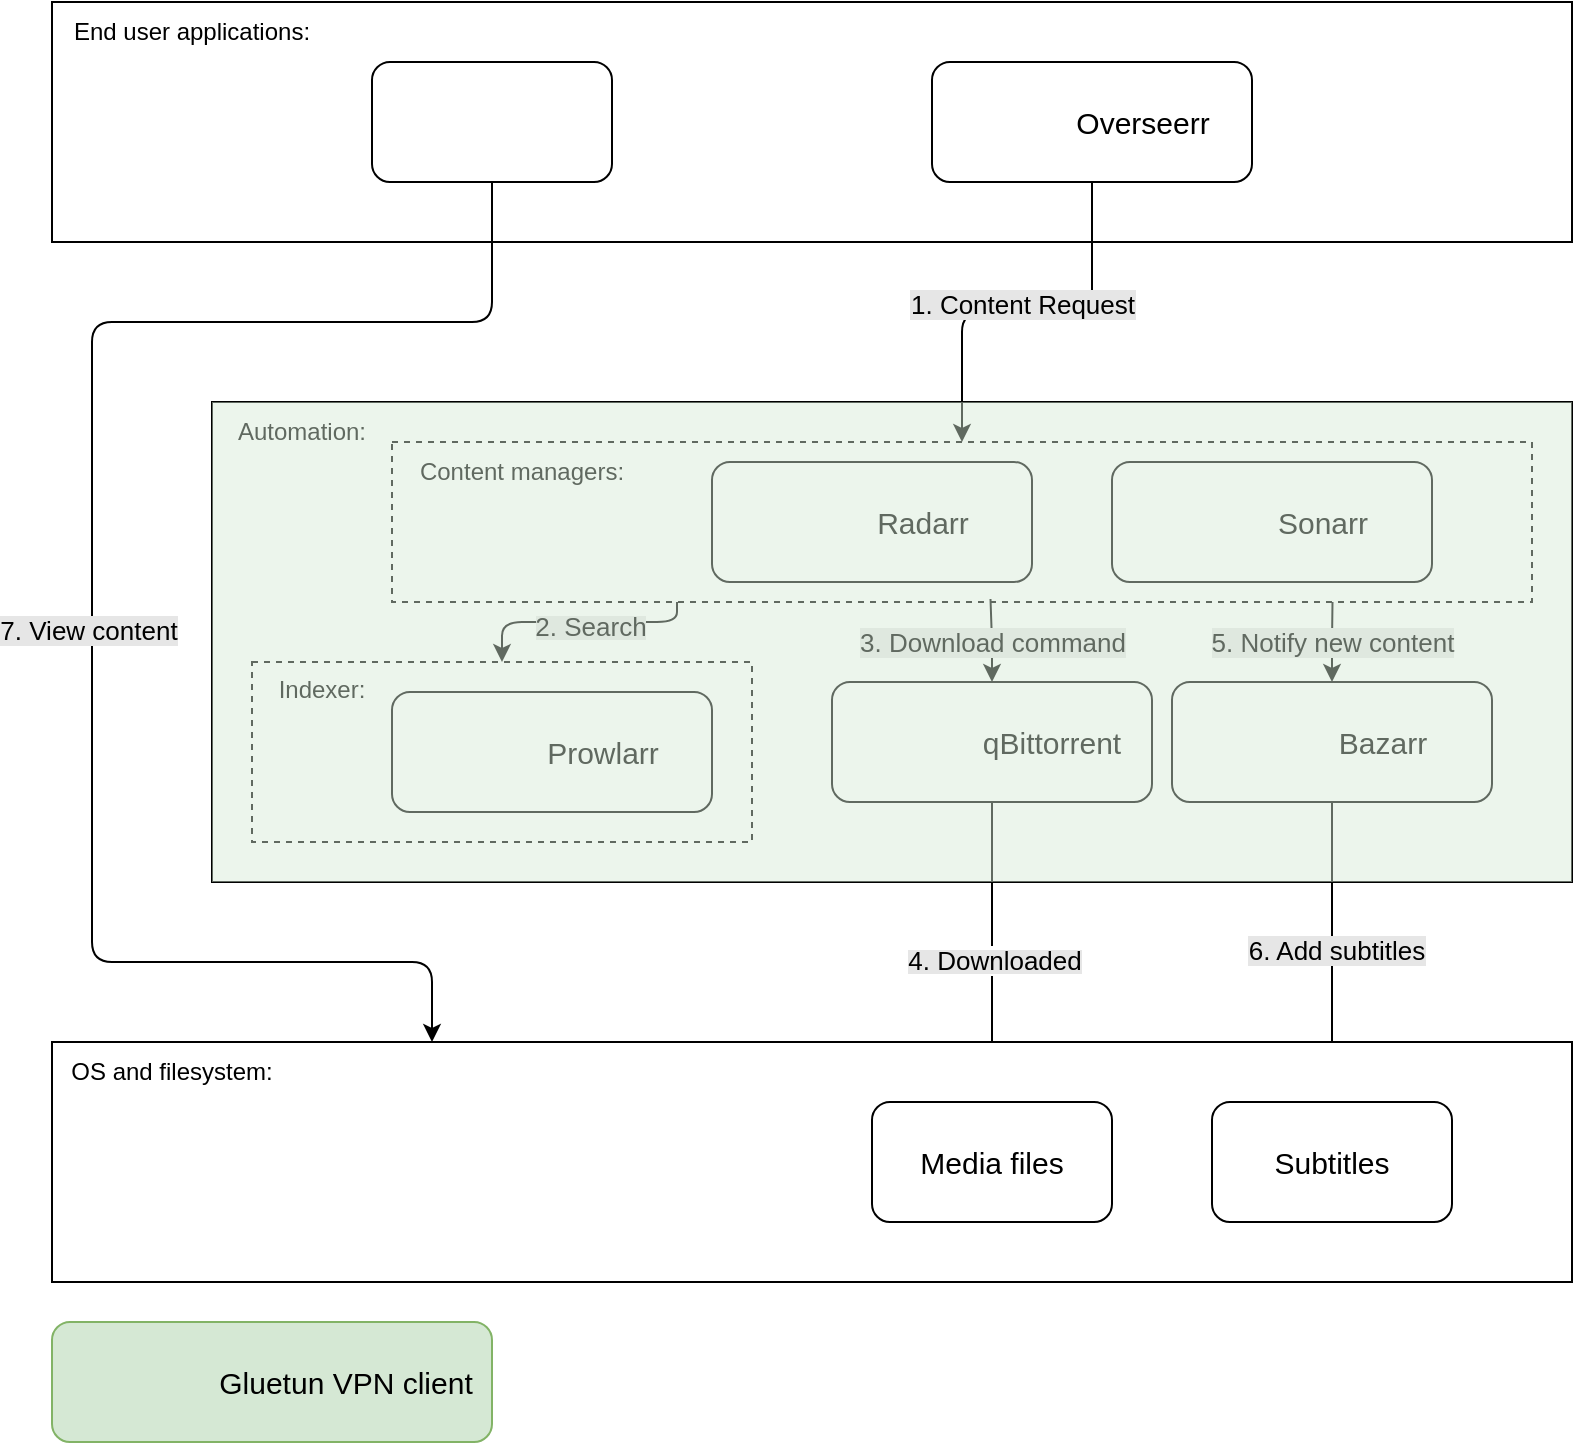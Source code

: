 <mxfile version="23.1.2" type="device">
  <diagram name="Page-1" id="01F0g8O5-JKZQx9Hn2be">
    <mxGraphModel dx="984" dy="564" grid="1" gridSize="10" guides="1" tooltips="1" connect="1" arrows="1" fold="1" page="1" pageScale="1" pageWidth="850" pageHeight="1100" math="0" shadow="0">
      <root>
        <mxCell id="0" />
        <mxCell id="1" parent="0" />
        <mxCell id="PlozlpM_31YKOJltgeHP-27" value="" style="rounded=0;whiteSpace=wrap;html=1;movable=1;resizable=1;rotatable=1;deletable=1;editable=1;locked=0;connectable=1;" parent="1" vertex="1">
          <mxGeometry x="120" y="240" width="680" height="240" as="geometry" />
        </mxCell>
        <mxCell id="PlozlpM_31YKOJltgeHP-59" value="" style="group;movable=1;resizable=1;rotatable=1;deletable=1;editable=1;locked=0;connectable=1;" parent="1" vertex="1" connectable="0">
          <mxGeometry x="40" y="40" width="760" height="120" as="geometry" />
        </mxCell>
        <mxCell id="PlozlpM_31YKOJltgeHP-23" value="" style="rounded=0;whiteSpace=wrap;html=1;" parent="PlozlpM_31YKOJltgeHP-59" vertex="1">
          <mxGeometry width="760" height="120" as="geometry" />
        </mxCell>
        <mxCell id="PlozlpM_31YKOJltgeHP-24" value="End user applications:" style="text;html=1;strokeColor=none;fillColor=none;align=center;verticalAlign=middle;whiteSpace=wrap;rounded=0;" parent="PlozlpM_31YKOJltgeHP-59" vertex="1">
          <mxGeometry width="140" height="30" as="geometry" />
        </mxCell>
        <mxCell id="PlozlpM_31YKOJltgeHP-40" style="edgeStyle=orthogonalEdgeStyle;rounded=1;orthogonalLoop=1;jettySize=auto;html=1;exitX=0.5;exitY=1;exitDx=0;exitDy=0;entryX=0.25;entryY=0;entryDx=0;entryDy=0;curved=0;strokeColor=default;" parent="1" source="PlozlpM_31YKOJltgeHP-1" target="PlozlpM_31YKOJltgeHP-31" edge="1">
          <mxGeometry relative="1" as="geometry">
            <Array as="points">
              <mxPoint x="260" y="200" />
              <mxPoint x="60" y="200" />
              <mxPoint x="60" y="520" />
              <mxPoint x="230" y="520" />
            </Array>
          </mxGeometry>
        </mxCell>
        <mxCell id="PlozlpM_31YKOJltgeHP-57" value="7. View content" style="edgeLabel;html=1;align=center;verticalAlign=middle;resizable=0;points=[];fontSize=13;labelBackgroundColor=#E6E6E6;" parent="PlozlpM_31YKOJltgeHP-40" vertex="1" connectable="0">
          <mxGeometry x="0.06" y="-2" relative="1" as="geometry">
            <mxPoint as="offset" />
          </mxGeometry>
        </mxCell>
        <mxCell id="PlozlpM_31YKOJltgeHP-54" style="edgeStyle=orthogonalEdgeStyle;rounded=1;orthogonalLoop=1;jettySize=auto;html=1;exitX=0.5;exitY=1;exitDx=0;exitDy=0;curved=0;" parent="1" source="PlozlpM_31YKOJltgeHP-3" target="PlozlpM_31YKOJltgeHP-44" edge="1">
          <mxGeometry relative="1" as="geometry">
            <Array as="points" />
          </mxGeometry>
        </mxCell>
        <mxCell id="PlozlpM_31YKOJltgeHP-56" value="1. Content Request" style="edgeLabel;html=1;align=center;verticalAlign=middle;resizable=0;points=[];labelBackgroundColor=#E6E6E6;fontSize=13;" parent="PlozlpM_31YKOJltgeHP-54" vertex="1" connectable="0">
          <mxGeometry x="0.029" y="-4" relative="1" as="geometry">
            <mxPoint as="offset" />
          </mxGeometry>
        </mxCell>
        <mxCell id="PlozlpM_31YKOJltgeHP-51" value="" style="group" parent="1" vertex="1" connectable="0">
          <mxGeometry x="480" y="70" width="160" height="60" as="geometry" />
        </mxCell>
        <mxCell id="PlozlpM_31YKOJltgeHP-63" value="" style="group" parent="PlozlpM_31YKOJltgeHP-51" vertex="1" connectable="0">
          <mxGeometry width="160" height="60" as="geometry" />
        </mxCell>
        <mxCell id="PlozlpM_31YKOJltgeHP-3" value="" style="rounded=1;whiteSpace=wrap;html=1;" parent="PlozlpM_31YKOJltgeHP-63" vertex="1">
          <mxGeometry width="160" height="60" as="geometry" />
        </mxCell>
        <mxCell id="PlozlpM_31YKOJltgeHP-48" value="&lt;font style=&quot;font-size: 15px;&quot;&gt;Overseerr&lt;/font&gt;" style="text;html=1;strokeColor=none;fillColor=none;align=center;verticalAlign=middle;whiteSpace=wrap;rounded=0;" parent="PlozlpM_31YKOJltgeHP-63" vertex="1">
          <mxGeometry x="62.5" y="15" width="85" height="30" as="geometry" />
        </mxCell>
        <mxCell id="PlozlpM_31YKOJltgeHP-4" value="" style="shape=image;verticalLabelPosition=bottom;labelBackgroundColor=default;verticalAlign=top;aspect=fixed;imageAspect=0;image=https://www.myqnap.org/wp-content/uploads/overseerr.png;" parent="PlozlpM_31YKOJltgeHP-63" vertex="1">
          <mxGeometry x="10" y="5" width="50" height="50" as="geometry" />
        </mxCell>
        <mxCell id="PlozlpM_31YKOJltgeHP-26" value="" style="group" parent="1" vertex="1" connectable="0">
          <mxGeometry x="200" y="70" width="120" height="60" as="geometry" />
        </mxCell>
        <mxCell id="PlozlpM_31YKOJltgeHP-1" value="" style="rounded=1;whiteSpace=wrap;html=1;movable=1;resizable=1;rotatable=1;deletable=1;editable=1;locked=0;connectable=1;" parent="PlozlpM_31YKOJltgeHP-26" vertex="1">
          <mxGeometry width="120" height="60" as="geometry" />
        </mxCell>
        <mxCell id="PlozlpM_31YKOJltgeHP-2" value="" style="shape=image;verticalLabelPosition=bottom;labelBackgroundColor=default;verticalAlign=top;aspect=fixed;imageAspect=0;image=https://upload.wikimedia.org/wikipedia/commons/thumb/7/7b/Plex_logo_2022.svg/2560px-Plex_logo_2022.svg.png;movable=1;resizable=1;rotatable=1;deletable=1;editable=1;locked=0;connectable=1;" parent="PlozlpM_31YKOJltgeHP-26" vertex="1">
          <mxGeometry x="16.6" y="10" width="86.8" height="40" as="geometry" />
        </mxCell>
        <mxCell id="PlozlpM_31YKOJltgeHP-69" style="edgeStyle=orthogonalEdgeStyle;rounded=1;orthogonalLoop=1;jettySize=auto;html=1;exitX=0.5;exitY=1;exitDx=0;exitDy=0;entryX=0.5;entryY=0;entryDx=0;entryDy=0;curved=0;" parent="1" source="PlozlpM_31YKOJltgeHP-61" target="PlozlpM_31YKOJltgeHP-38" edge="1">
          <mxGeometry relative="1" as="geometry">
            <Array as="points">
              <mxPoint x="510" y="550" />
              <mxPoint x="510" y="550" />
            </Array>
          </mxGeometry>
        </mxCell>
        <mxCell id="PlozlpM_31YKOJltgeHP-70" value="&lt;span style=&quot;background-color: rgb(230, 230, 230);&quot;&gt;&lt;font style=&quot;font-size: 13px;&quot;&gt;4. Downloaded&lt;/font&gt;&lt;/span&gt;" style="edgeLabel;html=1;align=center;verticalAlign=middle;resizable=0;points=[];" parent="PlozlpM_31YKOJltgeHP-69" vertex="1" connectable="0">
          <mxGeometry x="0.047" y="1" relative="1" as="geometry">
            <mxPoint as="offset" />
          </mxGeometry>
        </mxCell>
        <mxCell id="PlozlpM_31YKOJltgeHP-71" value="" style="group" parent="1" vertex="1" connectable="0">
          <mxGeometry x="600" y="380" width="160" height="60" as="geometry" />
        </mxCell>
        <mxCell id="PlozlpM_31YKOJltgeHP-72" value="" style="rounded=1;whiteSpace=wrap;html=1;" parent="PlozlpM_31YKOJltgeHP-71" vertex="1">
          <mxGeometry width="160" height="60" as="geometry" />
        </mxCell>
        <mxCell id="PlozlpM_31YKOJltgeHP-73" value="&lt;font style=&quot;font-size: 15px;&quot;&gt;Bazarr&lt;/font&gt;" style="text;html=1;strokeColor=none;fillColor=none;align=center;verticalAlign=middle;whiteSpace=wrap;rounded=0;" parent="PlozlpM_31YKOJltgeHP-71" vertex="1">
          <mxGeometry x="62.5" y="15" width="85" height="30" as="geometry" />
        </mxCell>
        <mxCell id="PlozlpM_31YKOJltgeHP-10" value="" style="shape=image;verticalLabelPosition=bottom;labelBackgroundColor=default;verticalAlign=top;aspect=fixed;imageAspect=0;image=https://user-images.githubusercontent.com/26902309/41456760-be00043e-7081-11e8-9646-1b724037b4ff.png;" parent="PlozlpM_31YKOJltgeHP-71" vertex="1">
          <mxGeometry x="12.5" y="5" width="50" height="50" as="geometry" />
        </mxCell>
        <mxCell id="PlozlpM_31YKOJltgeHP-75" style="edgeStyle=orthogonalEdgeStyle;rounded=1;orthogonalLoop=1;jettySize=auto;html=1;exitX=0.5;exitY=1;exitDx=0;exitDy=0;curved=0;" parent="1" source="PlozlpM_31YKOJltgeHP-72" target="PlozlpM_31YKOJltgeHP-39" edge="1">
          <mxGeometry relative="1" as="geometry" />
        </mxCell>
        <mxCell id="PlozlpM_31YKOJltgeHP-77" value="&lt;font style=&quot;font-size: 13px;&quot;&gt;6. Add subtitles&lt;/font&gt;" style="edgeLabel;html=1;align=center;verticalAlign=middle;resizable=0;points=[];labelBackgroundColor=#E6E6E6;" parent="PlozlpM_31YKOJltgeHP-75" vertex="1" connectable="0">
          <mxGeometry x="-0.013" y="2" relative="1" as="geometry">
            <mxPoint as="offset" />
          </mxGeometry>
        </mxCell>
        <mxCell id="PlozlpM_31YKOJltgeHP-97" style="edgeStyle=orthogonalEdgeStyle;rounded=1;orthogonalLoop=1;jettySize=auto;html=1;exitX=0.5;exitY=0;exitDx=0;exitDy=0;entryX=0.825;entryY=1;entryDx=0;entryDy=0;entryPerimeter=0;endArrow=none;endFill=0;startArrow=classic;startFill=1;curved=0;" parent="1" source="PlozlpM_31YKOJltgeHP-72" target="PlozlpM_31YKOJltgeHP-44" edge="1">
          <mxGeometry relative="1" as="geometry" />
        </mxCell>
        <mxCell id="PlozlpM_31YKOJltgeHP-99" value="&lt;font style=&quot;font-size: 13px; background-color: rgb(230, 230, 230);&quot;&gt;5. Notify new content&lt;/font&gt;" style="edgeLabel;html=1;align=center;verticalAlign=middle;resizable=0;points=[];" parent="PlozlpM_31YKOJltgeHP-97" vertex="1" connectable="0">
          <mxGeometry x="-0.082" y="-2" relative="1" as="geometry">
            <mxPoint x="-2" y="-2" as="offset" />
          </mxGeometry>
        </mxCell>
        <mxCell id="PlozlpM_31YKOJltgeHP-31" value="" style="rounded=0;whiteSpace=wrap;html=1;" parent="1" vertex="1">
          <mxGeometry x="40" y="560" width="760" height="120" as="geometry" />
        </mxCell>
        <mxCell id="PlozlpM_31YKOJltgeHP-32" value="OS and filesystem:" style="text;html=1;strokeColor=none;fillColor=none;align=center;verticalAlign=middle;whiteSpace=wrap;rounded=0;" parent="1" vertex="1">
          <mxGeometry x="40" y="560" width="120" height="30" as="geometry" />
        </mxCell>
        <mxCell id="PlozlpM_31YKOJltgeHP-38" value="&lt;font style=&quot;font-size: 15px;&quot;&gt;Media files&lt;/font&gt;" style="rounded=1;whiteSpace=wrap;html=1;" parent="1" vertex="1">
          <mxGeometry x="450" y="590" width="120" height="60" as="geometry" />
        </mxCell>
        <mxCell id="PlozlpM_31YKOJltgeHP-39" value="&lt;font style=&quot;font-size: 15px;&quot;&gt;Subtitles&lt;/font&gt;" style="rounded=1;whiteSpace=wrap;html=1;" parent="1" vertex="1">
          <mxGeometry x="620" y="590" width="120" height="60" as="geometry" />
        </mxCell>
        <mxCell id="PlozlpM_31YKOJltgeHP-28" value="Automation:" style="text;html=1;strokeColor=none;fillColor=none;align=center;verticalAlign=middle;whiteSpace=wrap;rounded=0;" parent="1" vertex="1">
          <mxGeometry x="120" y="240" width="90" height="30" as="geometry" />
        </mxCell>
        <mxCell id="PlozlpM_31YKOJltgeHP-43" value="" style="group" parent="1" vertex="1" connectable="0">
          <mxGeometry x="140" y="370" width="250" height="90" as="geometry" />
        </mxCell>
        <mxCell id="PlozlpM_31YKOJltgeHP-41" value="" style="rounded=0;whiteSpace=wrap;html=1;dashed=1;" parent="PlozlpM_31YKOJltgeHP-43" vertex="1">
          <mxGeometry width="250" height="90" as="geometry" />
        </mxCell>
        <mxCell id="PlozlpM_31YKOJltgeHP-42" value="Indexer:" style="text;html=1;strokeColor=none;fillColor=none;align=center;verticalAlign=middle;whiteSpace=wrap;rounded=0;" parent="PlozlpM_31YKOJltgeHP-43" vertex="1">
          <mxGeometry width="70.0" height="27" as="geometry" />
        </mxCell>
        <mxCell id="PlozlpM_31YKOJltgeHP-78" value="" style="group" parent="PlozlpM_31YKOJltgeHP-43" vertex="1" connectable="0">
          <mxGeometry x="70" y="15" width="160" height="60" as="geometry" />
        </mxCell>
        <mxCell id="PlozlpM_31YKOJltgeHP-88" value="" style="group" parent="PlozlpM_31YKOJltgeHP-78" vertex="1" connectable="0">
          <mxGeometry width="160" height="60" as="geometry" />
        </mxCell>
        <mxCell id="PlozlpM_31YKOJltgeHP-79" value="" style="rounded=1;whiteSpace=wrap;html=1;" parent="PlozlpM_31YKOJltgeHP-88" vertex="1">
          <mxGeometry width="160" height="60" as="geometry" />
        </mxCell>
        <mxCell id="PlozlpM_31YKOJltgeHP-80" value="&lt;font style=&quot;font-size: 15px;&quot;&gt;Prowlarr&lt;/font&gt;" style="text;html=1;strokeColor=none;fillColor=none;align=center;verticalAlign=middle;whiteSpace=wrap;rounded=0;" parent="PlozlpM_31YKOJltgeHP-88" vertex="1">
          <mxGeometry x="62.5" y="15" width="85" height="30" as="geometry" />
        </mxCell>
        <mxCell id="PlozlpM_31YKOJltgeHP-17" value="" style="shape=image;verticalLabelPosition=bottom;labelBackgroundColor=default;verticalAlign=top;aspect=fixed;imageAspect=0;image=https://static-00.iconduck.com/assets.00/prowlarr-icon-1024x1024-vyf0hy1t.png;" parent="PlozlpM_31YKOJltgeHP-88" vertex="1">
          <mxGeometry x="12.5" y="5" width="50" height="50" as="geometry" />
        </mxCell>
        <mxCell id="PlozlpM_31YKOJltgeHP-46" value="" style="group" parent="1" vertex="1" connectable="0">
          <mxGeometry x="210" y="260" width="570" height="80" as="geometry" />
        </mxCell>
        <mxCell id="PlozlpM_31YKOJltgeHP-44" value="" style="rounded=0;whiteSpace=wrap;html=1;dashed=1;" parent="PlozlpM_31YKOJltgeHP-46" vertex="1">
          <mxGeometry width="570" height="80" as="geometry" />
        </mxCell>
        <mxCell id="PlozlpM_31YKOJltgeHP-45" value="Content managers:" style="text;html=1;strokeColor=none;fillColor=none;align=center;verticalAlign=middle;whiteSpace=wrap;rounded=0;" parent="PlozlpM_31YKOJltgeHP-46" vertex="1">
          <mxGeometry width="130" height="30" as="geometry" />
        </mxCell>
        <mxCell id="PlozlpM_31YKOJltgeHP-89" style="edgeStyle=orthogonalEdgeStyle;rounded=0;orthogonalLoop=1;jettySize=auto;html=1;exitX=0.5;exitY=1;exitDx=0;exitDy=0;" parent="PlozlpM_31YKOJltgeHP-46" source="PlozlpM_31YKOJltgeHP-44" target="PlozlpM_31YKOJltgeHP-44" edge="1">
          <mxGeometry relative="1" as="geometry" />
        </mxCell>
        <mxCell id="PlozlpM_31YKOJltgeHP-111" value="" style="group" parent="PlozlpM_31YKOJltgeHP-46" vertex="1" connectable="0">
          <mxGeometry x="160" y="10" width="160" height="60" as="geometry" />
        </mxCell>
        <mxCell id="PlozlpM_31YKOJltgeHP-84" value="" style="rounded=1;whiteSpace=wrap;html=1;" parent="PlozlpM_31YKOJltgeHP-111" vertex="1">
          <mxGeometry width="160" height="60" as="geometry" />
        </mxCell>
        <mxCell id="PlozlpM_31YKOJltgeHP-85" value="&lt;font style=&quot;font-size: 15px;&quot;&gt;Radarr&lt;br&gt;&lt;/font&gt;" style="text;html=1;strokeColor=none;fillColor=none;align=center;verticalAlign=middle;whiteSpace=wrap;rounded=0;" parent="PlozlpM_31YKOJltgeHP-111" vertex="1">
          <mxGeometry x="62.5" y="15" width="85" height="30" as="geometry" />
        </mxCell>
        <mxCell id="PlozlpM_31YKOJltgeHP-18" value="" style="shape=image;verticalLabelPosition=bottom;labelBackgroundColor=default;verticalAlign=top;aspect=fixed;imageAspect=0;image=https://static-00.iconduck.com/assets.00/radarr-icon-462x512-bydv4e4f.png;" parent="PlozlpM_31YKOJltgeHP-111" vertex="1">
          <mxGeometry x="17.38" y="5" width="45.12" height="50" as="geometry" />
        </mxCell>
        <mxCell id="PlozlpM_31YKOJltgeHP-104" value="" style="group" parent="PlozlpM_31YKOJltgeHP-46" vertex="1" connectable="0">
          <mxGeometry x="360" y="10" width="160" height="60" as="geometry" />
        </mxCell>
        <mxCell id="PlozlpM_31YKOJltgeHP-109" value="" style="group" parent="PlozlpM_31YKOJltgeHP-104" vertex="1" connectable="0">
          <mxGeometry width="160" height="60" as="geometry" />
        </mxCell>
        <mxCell id="PlozlpM_31YKOJltgeHP-105" value="" style="rounded=1;whiteSpace=wrap;html=1;" parent="PlozlpM_31YKOJltgeHP-109" vertex="1">
          <mxGeometry width="160" height="60" as="geometry" />
        </mxCell>
        <mxCell id="PlozlpM_31YKOJltgeHP-106" value="&lt;font style=&quot;font-size: 15px;&quot;&gt;Sonarr&lt;/font&gt;" style="text;html=1;strokeColor=none;fillColor=none;align=center;verticalAlign=middle;whiteSpace=wrap;rounded=0;" parent="PlozlpM_31YKOJltgeHP-109" vertex="1">
          <mxGeometry x="62.5" y="15" width="85" height="30" as="geometry" />
        </mxCell>
        <mxCell id="PlozlpM_31YKOJltgeHP-19" value="" style="shape=image;verticalLabelPosition=bottom;labelBackgroundColor=default;verticalAlign=top;aspect=fixed;imageAspect=0;image=https://static-00.iconduck.com/assets.00/sonarr-icon-1024x1024-wkay604k.png;" parent="PlozlpM_31YKOJltgeHP-109" vertex="1">
          <mxGeometry x="12.5" y="5" width="50" height="50" as="geometry" />
        </mxCell>
        <mxCell id="PlozlpM_31YKOJltgeHP-64" value="" style="group" parent="1" vertex="1" connectable="0">
          <mxGeometry x="430" y="380" width="160" height="60" as="geometry" />
        </mxCell>
        <mxCell id="PlozlpM_31YKOJltgeHP-65" value="" style="group" parent="PlozlpM_31YKOJltgeHP-64" vertex="1" connectable="0">
          <mxGeometry width="160" height="60" as="geometry" />
        </mxCell>
        <mxCell id="PlozlpM_31YKOJltgeHP-61" value="" style="rounded=1;whiteSpace=wrap;html=1;" parent="PlozlpM_31YKOJltgeHP-65" vertex="1">
          <mxGeometry width="160" height="60" as="geometry" />
        </mxCell>
        <mxCell id="PlozlpM_31YKOJltgeHP-20" value="" style="shape=image;verticalLabelPosition=bottom;labelBackgroundColor=default;verticalAlign=top;aspect=fixed;imageAspect=0;image=https://static-00.iconduck.com/assets.00/qbittorrent-icon-2048x2048-4u7bykpn.png;" parent="PlozlpM_31YKOJltgeHP-65" vertex="1">
          <mxGeometry x="12" y="5.5" width="49" height="49" as="geometry" />
        </mxCell>
        <mxCell id="PlozlpM_31YKOJltgeHP-62" value="&lt;font style=&quot;font-size: 15px;&quot;&gt;qBittorrent&lt;/font&gt;" style="text;html=1;strokeColor=none;fillColor=none;align=center;verticalAlign=middle;whiteSpace=wrap;rounded=0;" parent="PlozlpM_31YKOJltgeHP-65" vertex="1">
          <mxGeometry x="70" y="15" width="80" height="30" as="geometry" />
        </mxCell>
        <mxCell id="PlozlpM_31YKOJltgeHP-91" style="edgeStyle=orthogonalEdgeStyle;rounded=1;orthogonalLoop=1;jettySize=auto;html=1;exitX=0.25;exitY=1;exitDx=0;exitDy=0;entryX=0.5;entryY=0;entryDx=0;entryDy=0;curved=0;" parent="1" source="PlozlpM_31YKOJltgeHP-44" target="PlozlpM_31YKOJltgeHP-41" edge="1">
          <mxGeometry relative="1" as="geometry">
            <Array as="points">
              <mxPoint x="353" y="350" />
              <mxPoint x="265" y="350" />
            </Array>
          </mxGeometry>
        </mxCell>
        <mxCell id="PlozlpM_31YKOJltgeHP-94" value="&lt;span style=&quot;background-color: rgb(230, 230, 230);&quot;&gt;&lt;font style=&quot;font-size: 13px;&quot;&gt;2. Search&lt;/font&gt;&lt;/span&gt;" style="edgeLabel;html=1;align=center;verticalAlign=middle;resizable=0;points=[];" parent="PlozlpM_31YKOJltgeHP-91" vertex="1" connectable="0">
          <mxGeometry x="-0.089" y="2" relative="1" as="geometry">
            <mxPoint as="offset" />
          </mxGeometry>
        </mxCell>
        <mxCell id="PlozlpM_31YKOJltgeHP-95" style="edgeStyle=orthogonalEdgeStyle;rounded=0;orthogonalLoop=1;jettySize=auto;html=1;exitX=0.5;exitY=0;exitDx=0;exitDy=0;entryX=0.525;entryY=0.981;entryDx=0;entryDy=0;entryPerimeter=0;startArrow=classic;startFill=1;endArrow=none;endFill=0;" parent="1" source="PlozlpM_31YKOJltgeHP-61" target="PlozlpM_31YKOJltgeHP-44" edge="1">
          <mxGeometry relative="1" as="geometry" />
        </mxCell>
        <mxCell id="PlozlpM_31YKOJltgeHP-96" value="&lt;font style=&quot;font-size: 13px; background-color: rgb(230, 230, 230);&quot;&gt;3. Download command&lt;/font&gt;" style="edgeLabel;html=1;align=center;verticalAlign=middle;resizable=0;points=[];" parent="PlozlpM_31YKOJltgeHP-95" vertex="1" connectable="0">
          <mxGeometry x="0.004" relative="1" as="geometry">
            <mxPoint as="offset" />
          </mxGeometry>
        </mxCell>
        <mxCell id="PlozlpM_31YKOJltgeHP-101" value="" style="rounded=1;whiteSpace=wrap;html=1;fillColor=#d5e8d4;strokeColor=#82b366;strokeWidth=1;" parent="1" vertex="1">
          <mxGeometry x="40" y="700" width="220" height="60" as="geometry" />
        </mxCell>
        <mxCell id="PlozlpM_31YKOJltgeHP-102" value="&lt;font style=&quot;font-size: 15px;&quot;&gt;Gluetun VPN client&lt;/font&gt;" style="text;html=1;strokeColor=none;fillColor=none;align=center;verticalAlign=middle;whiteSpace=wrap;rounded=0;" parent="1" vertex="1">
          <mxGeometry x="102.5" y="715" width="167.5" height="30" as="geometry" />
        </mxCell>
        <mxCell id="PlozlpM_31YKOJltgeHP-21" value="" style="shape=image;verticalLabelPosition=bottom;labelBackgroundColor=default;verticalAlign=top;aspect=fixed;imageAspect=0;image=https://raw.githubusercontent.com/qdm12/gluetun/master/title.svg;" parent="1" vertex="1">
          <mxGeometry x="50" y="707.94" width="57" height="44.12" as="geometry" />
        </mxCell>
        <mxCell id="2ypCShfPb-I65MygXm0y-1" value="" style="rounded=0;whiteSpace=wrap;html=1;fillColor=#d5e8d4;strokeColor=none;opacity=45;" vertex="1" parent="1">
          <mxGeometry x="120" y="240" width="680" height="240" as="geometry" />
        </mxCell>
      </root>
    </mxGraphModel>
  </diagram>
</mxfile>
